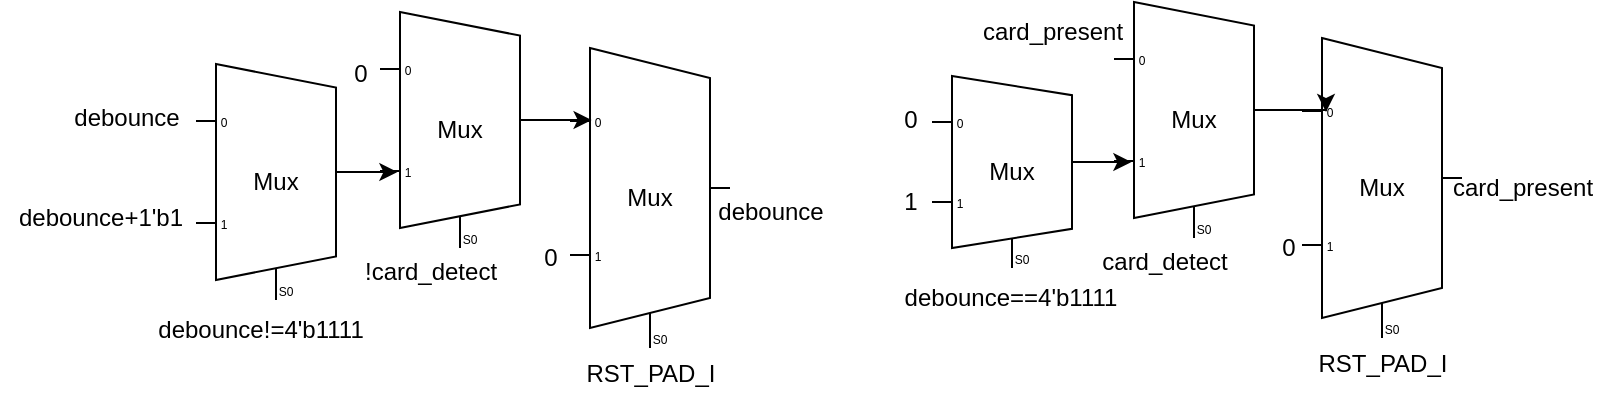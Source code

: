 <mxfile version="24.7.17">
  <diagram name="第 1 页" id="vofEi66SDXjeaNPHCve3">
    <mxGraphModel dx="863" dy="512" grid="1" gridSize="10" guides="1" tooltips="1" connect="1" arrows="1" fold="1" page="1" pageScale="1" pageWidth="827" pageHeight="1169" math="0" shadow="0">
      <root>
        <mxCell id="0" />
        <mxCell id="1" parent="0" />
        <mxCell id="waYciKXc8ACTUHjtJm-a-1" value="Mux" style="shadow=0;dashed=0;align=center;html=1;strokeWidth=1;shape=mxgraph.electrical.abstract.mux2;whiteSpace=wrap;" vertex="1" parent="1">
          <mxGeometry x="285" y="90" width="80" height="150" as="geometry" />
        </mxCell>
        <mxCell id="waYciKXc8ACTUHjtJm-a-2" value="RST_PAD_I" style="text;html=1;align=center;verticalAlign=middle;resizable=0;points=[];autosize=1;strokeColor=none;fillColor=none;" vertex="1" parent="1">
          <mxGeometry x="280" y="238" width="90" height="30" as="geometry" />
        </mxCell>
        <mxCell id="waYciKXc8ACTUHjtJm-a-3" value="debounce" style="text;html=1;align=center;verticalAlign=middle;resizable=0;points=[];autosize=1;strokeColor=none;fillColor=none;" vertex="1" parent="1">
          <mxGeometry x="350" y="157" width="70" height="30" as="geometry" />
        </mxCell>
        <mxCell id="waYciKXc8ACTUHjtJm-a-4" value="0" style="text;html=1;align=center;verticalAlign=middle;resizable=0;points=[];autosize=1;strokeColor=none;fillColor=none;" vertex="1" parent="1">
          <mxGeometry x="260" y="180" width="30" height="30" as="geometry" />
        </mxCell>
        <mxCell id="waYciKXc8ACTUHjtJm-a-5" value="Mux" style="shadow=0;dashed=0;align=center;html=1;strokeWidth=1;shape=mxgraph.electrical.abstract.mux2;whiteSpace=wrap;" vertex="1" parent="1">
          <mxGeometry x="190" y="72" width="80" height="118" as="geometry" />
        </mxCell>
        <mxCell id="waYciKXc8ACTUHjtJm-a-7" style="edgeStyle=orthogonalEdgeStyle;rounded=0;orthogonalLoop=1;jettySize=auto;html=1;exitX=1;exitY=0.5;exitDx=0;exitDy=-5;exitPerimeter=0;entryX=0.135;entryY=0.246;entryDx=0;entryDy=0;entryPerimeter=0;" edge="1" parent="1" source="waYciKXc8ACTUHjtJm-a-5" target="waYciKXc8ACTUHjtJm-a-1">
          <mxGeometry relative="1" as="geometry" />
        </mxCell>
        <mxCell id="waYciKXc8ACTUHjtJm-a-8" value="!card_detect" style="text;html=1;align=center;verticalAlign=middle;resizable=0;points=[];autosize=1;strokeColor=none;fillColor=none;" vertex="1" parent="1">
          <mxGeometry x="170" y="187" width="90" height="30" as="geometry" />
        </mxCell>
        <mxCell id="waYciKXc8ACTUHjtJm-a-9" value="debounce+1&#39;b1" style="text;html=1;align=center;verticalAlign=middle;resizable=0;points=[];autosize=1;strokeColor=none;fillColor=none;" vertex="1" parent="1">
          <mxGeometry y="160" width="100" height="30" as="geometry" />
        </mxCell>
        <mxCell id="waYciKXc8ACTUHjtJm-a-10" value="Mux" style="shadow=0;dashed=0;align=center;html=1;strokeWidth=1;shape=mxgraph.electrical.abstract.mux2;whiteSpace=wrap;" vertex="1" parent="1">
          <mxGeometry x="98" y="98" width="80" height="118" as="geometry" />
        </mxCell>
        <mxCell id="waYciKXc8ACTUHjtJm-a-11" style="edgeStyle=orthogonalEdgeStyle;rounded=0;orthogonalLoop=1;jettySize=auto;html=1;exitX=1;exitY=0.5;exitDx=0;exitDy=-5;exitPerimeter=0;entryX=0.096;entryY=0.685;entryDx=0;entryDy=0;entryPerimeter=0;" edge="1" parent="1">
          <mxGeometry relative="1" as="geometry">
            <mxPoint x="176" y="152" as="sourcePoint" />
            <mxPoint x="198.68" y="152.83" as="targetPoint" />
          </mxGeometry>
        </mxCell>
        <mxCell id="waYciKXc8ACTUHjtJm-a-12" value="debounce!=4&#39;b1111" style="text;html=1;align=center;verticalAlign=middle;resizable=0;points=[];autosize=1;strokeColor=none;fillColor=none;" vertex="1" parent="1">
          <mxGeometry x="70" y="216" width="120" height="30" as="geometry" />
        </mxCell>
        <mxCell id="waYciKXc8ACTUHjtJm-a-13" value="0" style="text;html=1;align=center;verticalAlign=middle;resizable=0;points=[];autosize=1;strokeColor=none;fillColor=none;" vertex="1" parent="1">
          <mxGeometry x="165" y="88" width="30" height="30" as="geometry" />
        </mxCell>
        <mxCell id="waYciKXc8ACTUHjtJm-a-14" value="debounce" style="text;html=1;align=center;verticalAlign=middle;resizable=0;points=[];autosize=1;strokeColor=none;fillColor=none;" vertex="1" parent="1">
          <mxGeometry x="28" y="110" width="70" height="30" as="geometry" />
        </mxCell>
        <mxCell id="waYciKXc8ACTUHjtJm-a-15" value="Mux" style="shadow=0;dashed=0;align=center;html=1;strokeWidth=1;shape=mxgraph.electrical.abstract.mux2;whiteSpace=wrap;" vertex="1" parent="1">
          <mxGeometry x="651" y="85" width="80" height="150" as="geometry" />
        </mxCell>
        <mxCell id="waYciKXc8ACTUHjtJm-a-16" value="RST_PAD_I" style="text;html=1;align=center;verticalAlign=middle;resizable=0;points=[];autosize=1;strokeColor=none;fillColor=none;" vertex="1" parent="1">
          <mxGeometry x="646" y="233" width="90" height="30" as="geometry" />
        </mxCell>
        <mxCell id="waYciKXc8ACTUHjtJm-a-17" value="card_present" style="text;html=1;align=center;verticalAlign=middle;resizable=0;points=[];autosize=1;strokeColor=none;fillColor=none;" vertex="1" parent="1">
          <mxGeometry x="716" y="145" width="90" height="30" as="geometry" />
        </mxCell>
        <mxCell id="waYciKXc8ACTUHjtJm-a-18" value="0" style="text;html=1;align=center;verticalAlign=middle;resizable=0;points=[];autosize=1;strokeColor=none;fillColor=none;" vertex="1" parent="1">
          <mxGeometry x="629" y="175" width="30" height="30" as="geometry" />
        </mxCell>
        <mxCell id="waYciKXc8ACTUHjtJm-a-21" value="Mux" style="shadow=0;dashed=0;align=center;html=1;strokeWidth=1;shape=mxgraph.electrical.abstract.mux2;whiteSpace=wrap;" vertex="1" parent="1">
          <mxGeometry x="557" y="67" width="80" height="118" as="geometry" />
        </mxCell>
        <mxCell id="waYciKXc8ACTUHjtJm-a-22" style="edgeStyle=orthogonalEdgeStyle;rounded=0;orthogonalLoop=1;jettySize=auto;html=1;exitX=1;exitY=0.5;exitDx=0;exitDy=-5;exitPerimeter=0;entryX=0.135;entryY=0.246;entryDx=0;entryDy=0;entryPerimeter=0;" edge="1" parent="1" source="waYciKXc8ACTUHjtJm-a-21">
          <mxGeometry relative="1" as="geometry">
            <mxPoint x="663" y="122" as="targetPoint" />
          </mxGeometry>
        </mxCell>
        <mxCell id="waYciKXc8ACTUHjtJm-a-23" value="card_detect" style="text;html=1;align=center;verticalAlign=middle;resizable=0;points=[];autosize=1;strokeColor=none;fillColor=none;" vertex="1" parent="1">
          <mxGeometry x="537" y="182" width="90" height="30" as="geometry" />
        </mxCell>
        <mxCell id="waYciKXc8ACTUHjtJm-a-24" style="edgeStyle=orthogonalEdgeStyle;rounded=0;orthogonalLoop=1;jettySize=auto;html=1;exitX=1;exitY=0.5;exitDx=0;exitDy=-5;exitPerimeter=0;entryX=0.096;entryY=0.685;entryDx=0;entryDy=0;entryPerimeter=0;" edge="1" parent="1">
          <mxGeometry relative="1" as="geometry">
            <mxPoint x="543" y="147" as="sourcePoint" />
            <mxPoint x="565.68" y="147.83" as="targetPoint" />
          </mxGeometry>
        </mxCell>
        <mxCell id="waYciKXc8ACTUHjtJm-a-26" value="Mux" style="shadow=0;dashed=0;align=center;html=1;strokeWidth=1;shape=mxgraph.electrical.abstract.mux2;whiteSpace=wrap;" vertex="1" parent="1">
          <mxGeometry x="466" y="104" width="80" height="96" as="geometry" />
        </mxCell>
        <mxCell id="waYciKXc8ACTUHjtJm-a-27" value="debounce==4&#39;b1111" style="text;html=1;align=center;verticalAlign=middle;resizable=0;points=[];autosize=1;strokeColor=none;fillColor=none;" vertex="1" parent="1">
          <mxGeometry x="440" y="200" width="130" height="30" as="geometry" />
        </mxCell>
        <mxCell id="waYciKXc8ACTUHjtJm-a-28" value="1" style="text;html=1;align=center;verticalAlign=middle;resizable=0;points=[];autosize=1;strokeColor=none;fillColor=none;" vertex="1" parent="1">
          <mxGeometry x="440" y="152" width="30" height="30" as="geometry" />
        </mxCell>
        <mxCell id="waYciKXc8ACTUHjtJm-a-29" value="0" style="text;html=1;align=center;verticalAlign=middle;resizable=0;points=[];autosize=1;strokeColor=none;fillColor=none;" vertex="1" parent="1">
          <mxGeometry x="440" y="111" width="30" height="30" as="geometry" />
        </mxCell>
        <mxCell id="waYciKXc8ACTUHjtJm-a-30" value="card_present" style="text;html=1;align=center;verticalAlign=middle;resizable=0;points=[];autosize=1;strokeColor=none;fillColor=none;" vertex="1" parent="1">
          <mxGeometry x="481" y="67" width="90" height="30" as="geometry" />
        </mxCell>
      </root>
    </mxGraphModel>
  </diagram>
</mxfile>
